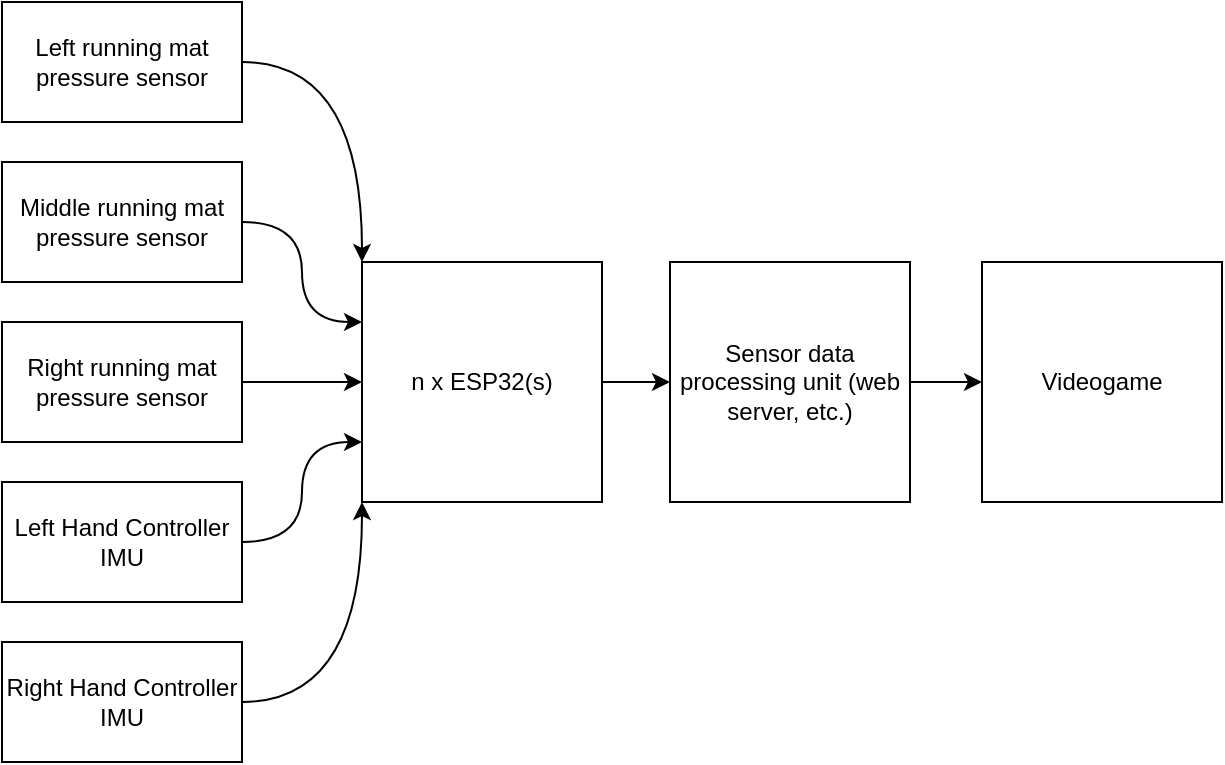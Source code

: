 <mxfile version="24.2.3" type="device">
  <diagram name="Seite-1" id="2CMjkhZb_L5gha50OW4k">
    <mxGraphModel dx="1077" dy="559" grid="1" gridSize="10" guides="1" tooltips="1" connect="1" arrows="1" fold="1" page="1" pageScale="1" pageWidth="827" pageHeight="1169" math="0" shadow="0">
      <root>
        <mxCell id="0" />
        <mxCell id="1" parent="0" />
        <mxCell id="sNHeVaCK9WkUKxbYoAWt-12" style="edgeStyle=orthogonalEdgeStyle;rounded=0;orthogonalLoop=1;jettySize=auto;html=1;exitX=1;exitY=0.5;exitDx=0;exitDy=0;entryX=0;entryY=0;entryDx=0;entryDy=0;curved=1;" edge="1" parent="1" source="sNHeVaCK9WkUKxbYoAWt-1" target="sNHeVaCK9WkUKxbYoAWt-6">
          <mxGeometry relative="1" as="geometry" />
        </mxCell>
        <mxCell id="sNHeVaCK9WkUKxbYoAWt-1" value="Left running mat&lt;div&gt;pressure sensor&lt;br&gt;&lt;/div&gt;" style="rounded=0;whiteSpace=wrap;html=1;" vertex="1" parent="1">
          <mxGeometry x="10" y="10" width="120" height="60" as="geometry" />
        </mxCell>
        <mxCell id="sNHeVaCK9WkUKxbYoAWt-10" style="edgeStyle=orthogonalEdgeStyle;rounded=0;orthogonalLoop=1;jettySize=auto;html=1;exitX=1;exitY=0.5;exitDx=0;exitDy=0;entryX=0;entryY=0.5;entryDx=0;entryDy=0;curved=1;" edge="1" parent="1" source="sNHeVaCK9WkUKxbYoAWt-2" target="sNHeVaCK9WkUKxbYoAWt-6">
          <mxGeometry relative="1" as="geometry" />
        </mxCell>
        <mxCell id="sNHeVaCK9WkUKxbYoAWt-2" value="Right running mat&lt;div&gt;pressure sensor&lt;/div&gt;" style="rounded=0;whiteSpace=wrap;html=1;" vertex="1" parent="1">
          <mxGeometry x="10" y="170" width="120" height="60" as="geometry" />
        </mxCell>
        <mxCell id="sNHeVaCK9WkUKxbYoAWt-9" style="edgeStyle=orthogonalEdgeStyle;rounded=0;orthogonalLoop=1;jettySize=auto;html=1;exitX=1;exitY=0.5;exitDx=0;exitDy=0;entryX=0;entryY=0.25;entryDx=0;entryDy=0;curved=1;" edge="1" parent="1" source="sNHeVaCK9WkUKxbYoAWt-3" target="sNHeVaCK9WkUKxbYoAWt-6">
          <mxGeometry relative="1" as="geometry" />
        </mxCell>
        <mxCell id="sNHeVaCK9WkUKxbYoAWt-3" value="Middle running mat&lt;div&gt;pressure sensor&lt;br&gt;&lt;/div&gt;" style="rounded=0;whiteSpace=wrap;html=1;" vertex="1" parent="1">
          <mxGeometry x="10" y="90" width="120" height="60" as="geometry" />
        </mxCell>
        <mxCell id="sNHeVaCK9WkUKxbYoAWt-14" style="edgeStyle=orthogonalEdgeStyle;rounded=0;orthogonalLoop=1;jettySize=auto;html=1;exitX=1;exitY=0.5;exitDx=0;exitDy=0;entryX=0;entryY=1;entryDx=0;entryDy=0;curved=1;" edge="1" parent="1" source="sNHeVaCK9WkUKxbYoAWt-4" target="sNHeVaCK9WkUKxbYoAWt-6">
          <mxGeometry relative="1" as="geometry" />
        </mxCell>
        <mxCell id="sNHeVaCK9WkUKxbYoAWt-4" value="Right Hand Controller IMU" style="rounded=0;whiteSpace=wrap;html=1;" vertex="1" parent="1">
          <mxGeometry x="10" y="330" width="120" height="60" as="geometry" />
        </mxCell>
        <mxCell id="sNHeVaCK9WkUKxbYoAWt-13" style="edgeStyle=orthogonalEdgeStyle;rounded=0;orthogonalLoop=1;jettySize=auto;html=1;exitX=1;exitY=0.5;exitDx=0;exitDy=0;entryX=0;entryY=0.75;entryDx=0;entryDy=0;curved=1;" edge="1" parent="1" source="sNHeVaCK9WkUKxbYoAWt-5" target="sNHeVaCK9WkUKxbYoAWt-6">
          <mxGeometry relative="1" as="geometry" />
        </mxCell>
        <mxCell id="sNHeVaCK9WkUKxbYoAWt-5" value="Left Hand Controller IMU" style="rounded=0;whiteSpace=wrap;html=1;" vertex="1" parent="1">
          <mxGeometry x="10" y="250" width="120" height="60" as="geometry" />
        </mxCell>
        <mxCell id="sNHeVaCK9WkUKxbYoAWt-17" style="edgeStyle=orthogonalEdgeStyle;rounded=0;orthogonalLoop=1;jettySize=auto;html=1;exitX=1;exitY=0.5;exitDx=0;exitDy=0;entryX=0;entryY=0.5;entryDx=0;entryDy=0;" edge="1" parent="1" source="sNHeVaCK9WkUKxbYoAWt-6" target="sNHeVaCK9WkUKxbYoAWt-15">
          <mxGeometry relative="1" as="geometry" />
        </mxCell>
        <mxCell id="sNHeVaCK9WkUKxbYoAWt-6" value="n x ESP32(s)" style="rounded=0;whiteSpace=wrap;html=1;" vertex="1" parent="1">
          <mxGeometry x="190" y="140" width="120" height="120" as="geometry" />
        </mxCell>
        <mxCell id="sNHeVaCK9WkUKxbYoAWt-20" style="edgeStyle=orthogonalEdgeStyle;rounded=0;orthogonalLoop=1;jettySize=auto;html=1;exitX=1;exitY=0.5;exitDx=0;exitDy=0;entryX=0;entryY=0.5;entryDx=0;entryDy=0;" edge="1" parent="1" source="sNHeVaCK9WkUKxbYoAWt-15" target="sNHeVaCK9WkUKxbYoAWt-16">
          <mxGeometry relative="1" as="geometry" />
        </mxCell>
        <mxCell id="sNHeVaCK9WkUKxbYoAWt-15" value="Sensor data processing unit (web server, etc.)" style="rounded=0;whiteSpace=wrap;html=1;" vertex="1" parent="1">
          <mxGeometry x="344" y="140" width="120" height="120" as="geometry" />
        </mxCell>
        <mxCell id="sNHeVaCK9WkUKxbYoAWt-16" value="Videogame" style="rounded=0;whiteSpace=wrap;html=1;" vertex="1" parent="1">
          <mxGeometry x="500" y="140" width="120" height="120" as="geometry" />
        </mxCell>
      </root>
    </mxGraphModel>
  </diagram>
</mxfile>

